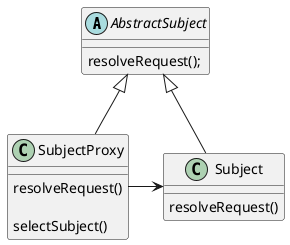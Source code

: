 @startuml

abstract class AbstractSubject
{
    resolveRequest();
}

class Subject extends AbstractSubject
{
    resolveRequest()
}

class SubjectProxy extends AbstractSubject
{
    resolveRequest()

    selectSubject()
}

Subject <-left- SubjectProxy
@enduml